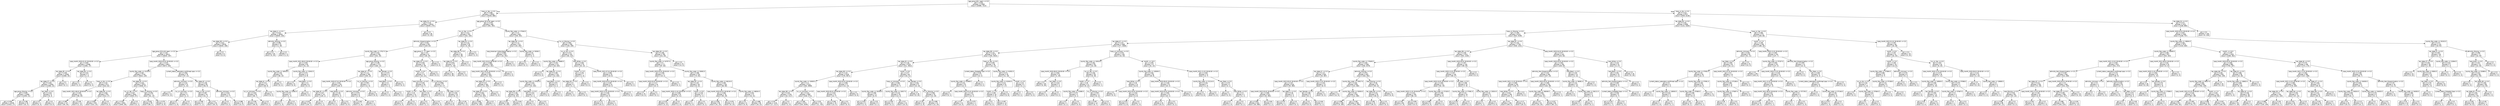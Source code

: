 digraph Tree {
node [shape=box, fontname="helvetica"] ;
edge [fontname="helvetica"] ;
0 [label="age_group_65+ years <= 0.5\ngini = 0.376\nsamples = 27999\nvalue = [20985, 7014]"] ;
1 [label="hosp_yn_Yes <= 0.5\ngini = 0.086\nsamples = 19292\nvalue = [18426, 866]"] ;
0 -> 1 [labeldistance=2.5, labelangle=45, headlabel="True"] ;
2 [label="res_state_CA <= 0.5\ngini = 0.03\nsamples = 18310\nvalue = [18035, 275]"] ;
1 -> 2 ;
3 [label="res_state_IL <= 0.5\ngini = 0.024\nsamples = 18261\nvalue = [18035, 226]"] ;
2 -> 3 ;
4 [label="res_state_MO <= 0.5\ngini = 0.021\nsamples = 18230\nvalue = [18034, 196]"] ;
3 -> 4 ;
5 [label="age_group_50 to 64 years <= 0.5\ngini = 0.02\nsamples = 18221\nvalue = [18034, 187]"] ;
4 -> 5 ;
6 [label="case_month_2020-01-01 00:00:00 <= 0.5\ngini = 0.005\nsamples = 14398\nvalue = [14361, 37]"] ;
5 -> 6 ;
7 [label="res_state_PR <= 0.5\ngini = 0.005\nsamples = 14395\nvalue = [14360, 35]"] ;
6 -> 7 ;
8 [label="res_state_CT <= 0.5\ngini = 0.005\nsamples = 14394\nvalue = [14360, 34]"] ;
7 -> 8 ;
9 [label="age_group_Missing <= 0.5\ngini = 0.004\nsamples = 14385\nvalue = [14354, 31]"] ;
8 -> 9 ;
10 [label="gini = 0.004\nsamples = 14349\nvalue = [14322, 27]"] ;
9 -> 10 ;
11 [label="gini = 0.198\nsamples = 36\nvalue = [32, 4]"] ;
9 -> 11 ;
12 [label="sex_Male <= 0.5\ngini = 0.444\nsamples = 9\nvalue = [6, 3]"] ;
8 -> 12 ;
13 [label="gini = 0.0\nsamples = 3\nvalue = [0, 3]"] ;
12 -> 13 ;
14 [label="gini = 0.0\nsamples = 6\nvalue = [6, 0]"] ;
12 -> 14 ;
15 [label="gini = 0.0\nsamples = 1\nvalue = [0, 1]"] ;
7 -> 15 ;
16 [label="res_state_GA <= 0.5\ngini = 0.444\nsamples = 3\nvalue = [1, 2]"] ;
6 -> 16 ;
17 [label="gini = 0.0\nsamples = 1\nvalue = [1, 0]"] ;
16 -> 17 ;
18 [label="gini = 0.0\nsamples = 2\nvalue = [0, 2]"] ;
16 -> 18 ;
19 [label="case_month_2020-04-01 00:00:00 <= 0.5\ngini = 0.075\nsamples = 3823\nvalue = [3673, 150]"] ;
5 -> 19 ;
20 [label="county_fips_code <= 12129.0\ngini = 0.067\nsamples = 3745\nvalue = [3616, 129]"] ;
19 -> 20 ;
21 [label="hosp_yn_No <= 0.5\ngini = 0.167\nsamples = 672\nvalue = [610, 62]"] ;
20 -> 21 ;
22 [label="case_month_2021-08-01 00:00:00 <= 0.5\ngini = 0.435\nsamples = 141\nvalue = [96, 45]"] ;
21 -> 22 ;
23 [label="gini = 0.385\nsamples = 127\nvalue = [94, 33]"] ;
22 -> 23 ;
24 [label="gini = 0.245\nsamples = 14\nvalue = [2, 12]"] ;
22 -> 24 ;
25 [label="res_state_PR <= 0.5\ngini = 0.062\nsamples = 531\nvalue = [514, 17]"] ;
21 -> 25 ;
26 [label="gini = 0.055\nsamples = 529\nvalue = [514, 15]"] ;
25 -> 26 ;
27 [label="gini = 0.0\nsamples = 2\nvalue = [0, 2]"] ;
25 -> 27 ;
28 [label="res_state_MI <= 0.5\ngini = 0.043\nsamples = 3073\nvalue = [3006, 67]"] ;
20 -> 28 ;
29 [label="icu_yn_Yes <= 0.5\ngini = 0.037\nsamples = 3002\nvalue = [2945, 57]"] ;
28 -> 29 ;
30 [label="gini = 0.037\nsamples = 3001\nvalue = [2945, 56]"] ;
29 -> 30 ;
31 [label="gini = 0.0\nsamples = 1\nvalue = [0, 1]"] ;
29 -> 31 ;
32 [label="hosp_yn_Missing <= 0.5\ngini = 0.242\nsamples = 71\nvalue = [61, 10]"] ;
28 -> 32 ;
33 [label="gini = 0.033\nsamples = 59\nvalue = [58, 1]"] ;
32 -> 33 ;
34 [label="gini = 0.375\nsamples = 12\nvalue = [3, 9]"] ;
32 -> 34 ;
35 [label="current_status_Laboratory-confirmed case <= 0.5\ngini = 0.393\nsamples = 78\nvalue = [57, 21]"] ;
19 -> 35 ;
36 [label="ethnicity_Unknown <= 0.5\ngini = 0.142\nsamples = 13\nvalue = [1, 12]"] ;
35 -> 36 ;
37 [label="gini = 0.0\nsamples = 11\nvalue = [0, 11]"] ;
36 -> 37 ;
38 [label="icu_yn_Unknown <= 0.5\ngini = 0.5\nsamples = 2\nvalue = [1, 1]"] ;
36 -> 38 ;
39 [label="gini = 0.0\nsamples = 1\nvalue = [1, 0]"] ;
38 -> 39 ;
40 [label="gini = 0.0\nsamples = 1\nvalue = [0, 1]"] ;
38 -> 40 ;
41 [label="res_state_NY <= 0.5\ngini = 0.239\nsamples = 65\nvalue = [56, 9]"] ;
35 -> 41 ;
42 [label="hosp_yn_No <= 0.5\ngini = 0.087\nsamples = 44\nvalue = [42, 2]"] ;
41 -> 42 ;
43 [label="gini = 0.346\nsamples = 9\nvalue = [7, 2]"] ;
42 -> 43 ;
44 [label="gini = 0.0\nsamples = 35\nvalue = [35, 0]"] ;
42 -> 44 ;
45 [label="ethnicity_Unknown <= 0.5\ngini = 0.444\nsamples = 21\nvalue = [14, 7]"] ;
41 -> 45 ;
46 [label="gini = 0.0\nsamples = 2\nvalue = [0, 2]"] ;
45 -> 46 ;
47 [label="gini = 0.388\nsamples = 19\nvalue = [14, 5]"] ;
45 -> 47 ;
48 [label="gini = 0.0\nsamples = 9\nvalue = [0, 9]"] ;
4 -> 48 ;
49 [label="ethnicity_Missing <= 0.5\ngini = 0.062\nsamples = 31\nvalue = [1, 30]"] ;
3 -> 49 ;
50 [label="gini = 0.0\nsamples = 30\nvalue = [0, 30]"] ;
49 -> 50 ;
51 [label="gini = 0.0\nsamples = 1\nvalue = [1, 0]"] ;
49 -> 51 ;
52 [label="gini = 0.0\nsamples = 49\nvalue = [0, 49]"] ;
2 -> 52 ;
53 [label="age_group_50 to 64 years <= 0.5\ngini = 0.479\nsamples = 982\nvalue = [391, 591]"] ;
1 -> 53 ;
54 [label="icu_yn_Yes <= 0.5\ngini = 0.421\nsamples = 332\nvalue = [232, 100]"] ;
53 -> 54 ;
55 [label="ethnicity_Hispanic/Latino <= 0.5\ngini = 0.341\nsamples = 293\nvalue = [229, 64]"] ;
54 -> 55 ;
56 [label="county_fips_code <= 17517.0\ngini = 0.253\nsamples = 236\nvalue = [201, 35]"] ;
55 -> 56 ;
57 [label="case_month_2021-08-01 00:00:00 <= 0.5\ngini = 0.455\nsamples = 63\nvalue = [41, 22]"] ;
56 -> 57 ;
58 [label="county_fips_code <= 16516.0\ngini = 0.38\nsamples = 51\nvalue = [38, 13]"] ;
57 -> 58 ;
59 [label="res_state_AL <= 0.5\ngini = 0.31\nsamples = 47\nvalue = [38, 9]"] ;
58 -> 59 ;
60 [label="icu_yn_Unknown <= 0.5\ngini = 0.263\nsamples = 45\nvalue = [38, 7]"] ;
59 -> 60 ;
61 [label="gini = 0.236\nsamples = 44\nvalue = [38, 6]"] ;
60 -> 61 ;
62 [label="gini = 0.0\nsamples = 1\nvalue = [0, 1]"] ;
60 -> 62 ;
63 [label="gini = 0.0\nsamples = 2\nvalue = [0, 2]"] ;
59 -> 63 ;
64 [label="gini = 0.0\nsamples = 4\nvalue = [0, 4]"] ;
58 -> 64 ;
65 [label="county_fips_code <= 12042.0\ngini = 0.375\nsamples = 12\nvalue = [3, 9]"] ;
57 -> 65 ;
66 [label="gini = 0.0\nsamples = 6\nvalue = [0, 6]"] ;
65 -> 66 ;
67 [label="race_Black <= 0.5\ngini = 0.5\nsamples = 6\nvalue = [3, 3]"] ;
65 -> 67 ;
68 [label="county_fips_code <= 12062.0\ngini = 0.375\nsamples = 4\nvalue = [1, 3]"] ;
67 -> 68 ;
69 [label="gini = 0.0\nsamples = 1\nvalue = [1, 0]"] ;
68 -> 69 ;
70 [label="gini = 0.0\nsamples = 3\nvalue = [0, 3]"] ;
68 -> 70 ;
71 [label="gini = 0.0\nsamples = 2\nvalue = [2, 0]"] ;
67 -> 71 ;
72 [label="age_group_Missing <= 0.5\ngini = 0.139\nsamples = 173\nvalue = [160, 13]"] ;
56 -> 72 ;
73 [label="res_state_NY <= 0.5\ngini = 0.111\nsamples = 169\nvalue = [159, 10]"] ;
72 -> 73 ;
74 [label="case_month_2020-07-01 00:00:00 <= 0.5\ngini = 0.051\nsamples = 152\nvalue = [148, 4]"] ;
73 -> 74 ;
75 [label="res_state_MI <= 0.5\ngini = 0.027\nsamples = 147\nvalue = [145, 2]"] ;
74 -> 75 ;
76 [label="gini = 0.014\nsamples = 145\nvalue = [144, 1]"] ;
75 -> 76 ;
77 [label="gini = 0.5\nsamples = 2\nvalue = [1, 1]"] ;
75 -> 77 ;
78 [label="race_White <= 0.5\ngini = 0.48\nsamples = 5\nvalue = [3, 2]"] ;
74 -> 78 ;
79 [label="gini = 0.0\nsamples = 2\nvalue = [0, 2]"] ;
78 -> 79 ;
80 [label="gini = 0.0\nsamples = 3\nvalue = [3, 0]"] ;
78 -> 80 ;
81 [label="icu_yn_Missing <= 0.5\ngini = 0.457\nsamples = 17\nvalue = [11, 6]"] ;
73 -> 81 ;
82 [label="ethnicity_Unknown <= 0.5\ngini = 0.375\nsamples = 8\nvalue = [2, 6]"] ;
81 -> 82 ;
83 [label="gini = 0.245\nsamples = 7\nvalue = [1, 6]"] ;
82 -> 83 ;
84 [label="gini = 0.0\nsamples = 1\nvalue = [1, 0]"] ;
82 -> 84 ;
85 [label="gini = 0.0\nsamples = 9\nvalue = [9, 0]"] ;
81 -> 85 ;
86 [label="sex_Female <= 0.5\ngini = 0.375\nsamples = 4\nvalue = [1, 3]"] ;
72 -> 86 ;
87 [label="race_Black <= 0.5\ngini = 0.5\nsamples = 2\nvalue = [1, 1]"] ;
86 -> 87 ;
88 [label="gini = 0.0\nsamples = 1\nvalue = [1, 0]"] ;
87 -> 88 ;
89 [label="gini = 0.0\nsamples = 1\nvalue = [0, 1]"] ;
87 -> 89 ;
90 [label="gini = 0.0\nsamples = 2\nvalue = [0, 2]"] ;
86 -> 90 ;
91 [label="age_group_0 - 17 years <= 0.5\ngini = 0.5\nsamples = 57\nvalue = [28, 29]"] ;
55 -> 91 ;
92 [label="res_state_CA <= 0.5\ngini = 0.493\nsamples = 52\nvalue = [23, 29]"] ;
91 -> 92 ;
93 [label="month <= 6.5\ngini = 0.5\nsamples = 47\nvalue = [23, 24]"] ;
92 -> 93 ;
94 [label="race_Unknown <= 0.5\ngini = 0.455\nsamples = 20\nvalue = [13, 7]"] ;
93 -> 94 ;
95 [label="month <= 3.5\ngini = 0.32\nsamples = 15\nvalue = [12, 3]"] ;
94 -> 95 ;
96 [label="gini = 0.5\nsamples = 6\nvalue = [3, 3]"] ;
95 -> 96 ;
97 [label="gini = 0.0\nsamples = 9\nvalue = [9, 0]"] ;
95 -> 97 ;
98 [label="sex_Male <= 0.5\ngini = 0.32\nsamples = 5\nvalue = [1, 4]"] ;
94 -> 98 ;
99 [label="gini = 0.5\nsamples = 2\nvalue = [1, 1]"] ;
98 -> 99 ;
100 [label="gini = 0.0\nsamples = 3\nvalue = [0, 3]"] ;
98 -> 100 ;
101 [label="icu_yn_Missing <= 0.5\ngini = 0.466\nsamples = 27\nvalue = [10, 17]"] ;
93 -> 101 ;
102 [label="gini = 0.0\nsamples = 2\nvalue = [2, 0]"] ;
101 -> 102 ;
103 [label="sex_Male <= 0.5\ngini = 0.435\nsamples = 25\nvalue = [8, 17]"] ;
101 -> 103 ;
104 [label="gini = 0.5\nsamples = 12\nvalue = [6, 6]"] ;
103 -> 104 ;
105 [label="gini = 0.26\nsamples = 13\nvalue = [2, 11]"] ;
103 -> 105 ;
106 [label="gini = 0.0\nsamples = 5\nvalue = [0, 5]"] ;
92 -> 106 ;
107 [label="gini = 0.0\nsamples = 5\nvalue = [5, 0]"] ;
91 -> 107 ;
108 [label="res_state_KS <= 0.5\ngini = 0.142\nsamples = 39\nvalue = [3, 36]"] ;
54 -> 108 ;
109 [label="res_state_ME <= 0.5\ngini = 0.1\nsamples = 38\nvalue = [2, 36]"] ;
108 -> 109 ;
110 [label="res_state_IN <= 0.5\ngini = 0.053\nsamples = 37\nvalue = [1, 36]"] ;
109 -> 110 ;
111 [label="gini = 0.0\nsamples = 36\nvalue = [0, 36]"] ;
110 -> 111 ;
112 [label="gini = 0.0\nsamples = 1\nvalue = [1, 0]"] ;
110 -> 112 ;
113 [label="gini = 0.0\nsamples = 1\nvalue = [1, 0]"] ;
109 -> 113 ;
114 [label="gini = 0.0\nsamples = 1\nvalue = [1, 0]"] ;
108 -> 114 ;
115 [label="county_fips_code <= 17540.0\ngini = 0.37\nsamples = 650\nvalue = [159, 491]"] ;
53 -> 115 ;
116 [label="res_state_AR <= 0.5\ngini = 0.12\nsamples = 312\nvalue = [20, 292]"] ;
115 -> 116 ;
117 [label="race_American Indian/Alaska Native <= 0.5\ngini = 0.099\nsamples = 307\nvalue = [16, 291]"] ;
116 -> 117 ;
118 [label="case_month_2021-03-01 00:00:00 <= 0.5\ngini = 0.088\nsamples = 305\nvalue = [14, 291]"] ;
117 -> 118 ;
119 [label="case_month_2021-05-01 00:00:00 <= 0.5\ngini = 0.076\nsamples = 303\nvalue = [12, 291]"] ;
118 -> 119 ;
120 [label="res_state_CO <= 0.5\ngini = 0.07\nsamples = 302\nvalue = [11, 291]"] ;
119 -> 120 ;
121 [label="res_state_ID <= 0.5\ngini = 0.064\nsamples = 301\nvalue = [10, 291]"] ;
120 -> 121 ;
122 [label="gini = 0.058\nsamples = 299\nvalue = [9, 290]"] ;
121 -> 122 ;
123 [label="gini = 0.5\nsamples = 2\nvalue = [1, 1]"] ;
121 -> 123 ;
124 [label="gini = 0.0\nsamples = 1\nvalue = [1, 0]"] ;
120 -> 124 ;
125 [label="gini = 0.0\nsamples = 1\nvalue = [1, 0]"] ;
119 -> 125 ;
126 [label="gini = 0.0\nsamples = 2\nvalue = [2, 0]"] ;
118 -> 126 ;
127 [label="gini = 0.0\nsamples = 2\nvalue = [2, 0]"] ;
117 -> 127 ;
128 [label="county_fips_code <= 5038.0\ngini = 0.32\nsamples = 5\nvalue = [4, 1]"] ;
116 -> 128 ;
129 [label="gini = 0.0\nsamples = 1\nvalue = [0, 1]"] ;
128 -> 129 ;
130 [label="gini = 0.0\nsamples = 4\nvalue = [4, 0]"] ;
128 -> 130 ;
131 [label="icu_yn_Missing <= 0.5\ngini = 0.484\nsamples = 338\nvalue = [139, 199]"] ;
115 -> 131 ;
132 [label="icu_yn_No <= 0.5\ngini = 0.373\nsamples = 153\nvalue = [38, 115]"] ;
131 -> 132 ;
133 [label="county_fips_code <= 20660.0\ngini = 0.253\nsamples = 121\nvalue = [18, 103]"] ;
132 -> 133 ;
134 [label="gini = 0.0\nsamples = 5\nvalue = [5, 0]"] ;
133 -> 134 ;
135 [label="res_state_NC <= 0.5\ngini = 0.199\nsamples = 116\nvalue = [13, 103]"] ;
133 -> 135 ;
136 [label="county_fips_code <= 47024.0\ngini = 0.163\nsamples = 112\nvalue = [10, 102]"] ;
135 -> 136 ;
137 [label="res_state_MN <= 0.5\ngini = 0.136\nsamples = 109\nvalue = [8, 101]"] ;
136 -> 137 ;
138 [label="gini = 0.107\nsamples = 106\nvalue = [6, 100]"] ;
137 -> 138 ;
139 [label="gini = 0.444\nsamples = 3\nvalue = [2, 1]"] ;
137 -> 139 ;
140 [label="race_Black <= 0.5\ngini = 0.444\nsamples = 3\nvalue = [2, 1]"] ;
136 -> 140 ;
141 [label="gini = 0.0\nsamples = 2\nvalue = [2, 0]"] ;
140 -> 141 ;
142 [label="gini = 0.0\nsamples = 1\nvalue = [0, 1]"] ;
140 -> 142 ;
143 [label="race_Black <= 0.5\ngini = 0.375\nsamples = 4\nvalue = [3, 1]"] ;
135 -> 143 ;
144 [label="gini = 0.0\nsamples = 3\nvalue = [3, 0]"] ;
143 -> 144 ;
145 [label="gini = 0.0\nsamples = 1\nvalue = [0, 1]"] ;
143 -> 145 ;
146 [label="race_White <= 0.5\ngini = 0.469\nsamples = 32\nvalue = [20, 12]"] ;
132 -> 146 ;
147 [label="month <= 2.0\ngini = 0.245\nsamples = 7\nvalue = [1, 6]"] ;
146 -> 147 ;
148 [label="res_state_OH <= 0.5\ngini = 0.5\nsamples = 2\nvalue = [1, 1]"] ;
147 -> 148 ;
149 [label="gini = 0.0\nsamples = 1\nvalue = [1, 0]"] ;
148 -> 149 ;
150 [label="gini = 0.0\nsamples = 1\nvalue = [0, 1]"] ;
148 -> 150 ;
151 [label="gini = 0.0\nsamples = 5\nvalue = [0, 5]"] ;
147 -> 151 ;
152 [label="case_month_2021-07-01 00:00:00 <= 0.5\ngini = 0.365\nsamples = 25\nvalue = [19, 6]"] ;
146 -> 152 ;
153 [label="case_month_2020-03-01 00:00:00 <= 0.5\ngini = 0.287\nsamples = 23\nvalue = [19, 4]"] ;
152 -> 153 ;
154 [label="case_month_2020-12-01 00:00:00 <= 0.5\ngini = 0.236\nsamples = 22\nvalue = [19, 3]"] ;
153 -> 154 ;
155 [label="gini = 0.172\nsamples = 21\nvalue = [19, 2]"] ;
154 -> 155 ;
156 [label="gini = 0.0\nsamples = 1\nvalue = [0, 1]"] ;
154 -> 156 ;
157 [label="gini = 0.0\nsamples = 1\nvalue = [0, 1]"] ;
153 -> 157 ;
158 [label="gini = 0.0\nsamples = 2\nvalue = [0, 2]"] ;
152 -> 158 ;
159 [label="res_state_OH <= 0.5\ngini = 0.496\nsamples = 185\nvalue = [101, 84]"] ;
131 -> 159 ;
160 [label="county_fips_code <= 24757.5\ngini = 0.5\nsamples = 171\nvalue = [87, 84]"] ;
159 -> 160 ;
161 [label="case_month_2020-04-01 00:00:00 <= 0.5\ngini = 0.208\nsamples = 17\nvalue = [15, 2]"] ;
160 -> 161 ;
162 [label="case_month_2020-03-01 00:00:00 <= 0.5\ngini = 0.117\nsamples = 16\nvalue = [15, 1]"] ;
161 -> 162 ;
163 [label="gini = 0.0\nsamples = 15\nvalue = [15, 0]"] ;
162 -> 163 ;
164 [label="gini = 0.0\nsamples = 1\nvalue = [0, 1]"] ;
162 -> 164 ;
165 [label="gini = 0.0\nsamples = 1\nvalue = [0, 1]"] ;
161 -> 165 ;
166 [label="county_fips_code <= 33002.0\ngini = 0.498\nsamples = 154\nvalue = [72, 82]"] ;
160 -> 166 ;
167 [label="res_state_MT <= 0.5\ngini = 0.337\nsamples = 28\nvalue = [6, 22]"] ;
166 -> 167 ;
168 [label="case_month_2020-11-01 00:00:00 <= 0.5\ngini = 0.269\nsamples = 25\nvalue = [4, 21]"] ;
167 -> 168 ;
169 [label="gini = 0.219\nsamples = 24\nvalue = [3, 21]"] ;
168 -> 169 ;
170 [label="gini = 0.0\nsamples = 1\nvalue = [1, 0]"] ;
168 -> 170 ;
171 [label="month <= 9.5\ngini = 0.444\nsamples = 3\nvalue = [2, 1]"] ;
167 -> 171 ;
172 [label="gini = 0.0\nsamples = 2\nvalue = [2, 0]"] ;
171 -> 172 ;
173 [label="gini = 0.0\nsamples = 1\nvalue = [0, 1]"] ;
171 -> 173 ;
174 [label="county_fips_code <= 46124.0\ngini = 0.499\nsamples = 126\nvalue = [66, 60]"] ;
166 -> 174 ;
175 [label="case_month_2020-04-01 00:00:00 <= 0.5\ngini = 0.465\nsamples = 79\nvalue = [50, 29]"] ;
174 -> 175 ;
176 [label="gini = 0.392\nsamples = 56\nvalue = [41, 15]"] ;
175 -> 176 ;
177 [label="gini = 0.476\nsamples = 23\nvalue = [9, 14]"] ;
175 -> 177 ;
178 [label="county_fips_code <= 48034.0\ngini = 0.449\nsamples = 47\nvalue = [16, 31]"] ;
174 -> 178 ;
179 [label="gini = 0.0\nsamples = 9\nvalue = [0, 9]"] ;
178 -> 179 ;
180 [label="gini = 0.488\nsamples = 38\nvalue = [16, 22]"] ;
178 -> 180 ;
181 [label="gini = 0.0\nsamples = 14\nvalue = [14, 0]"] ;
159 -> 181 ;
182 [label="hosp_yn_No <= 0.5\ngini = 0.415\nsamples = 8707\nvalue = [2559, 6148]"] ;
0 -> 182 [labeldistance=2.5, labelangle=-45, headlabel="False"] ;
183 [label="res_state_NC <= 0.5\ngini = 0.291\nsamples = 6396\nvalue = [1131, 5265]"] ;
182 -> 183 ;
184 [label="hosp_yn_Missing <= 0.5\ngini = 0.256\nsamples = 6124\nvalue = [925, 5199]"] ;
183 -> 184 ;
185 [label="res_state_KY <= 0.5\ngini = 0.157\nsamples = 4385\nvalue = [377, 4008]"] ;
184 -> 185 ;
186 [label="res_state_OR <= 0.5\ngini = 0.144\nsamples = 4279\nvalue = [335, 3944]"] ;
185 -> 186 ;
187 [label="res_state_KS <= 0.5\ngini = 0.136\nsamples = 4233\nvalue = [311, 3922]"] ;
186 -> 187 ;
188 [label="res_state_MD <= 0.5\ngini = 0.125\nsamples = 4149\nvalue = [278, 3871]"] ;
187 -> 188 ;
189 [label="county_fips_code <= 10005.0\ngini = 0.12\nsamples = 4122\nvalue = [264, 3858]"] ;
188 -> 189 ;
190 [label="res_state_ME <= 0.5\ngini = 0.031\nsamples = 1135\nvalue = [18, 1117]"] ;
189 -> 190 ;
191 [label="gini = 0.03\nsamples = 1134\nvalue = [17, 1117]"] ;
190 -> 191 ;
192 [label="gini = 0.0\nsamples = 1\nvalue = [1, 0]"] ;
190 -> 192 ;
193 [label="icu_yn_Unknown <= 0.5\ngini = 0.151\nsamples = 2987\nvalue = [246, 2741]"] ;
189 -> 193 ;
194 [label="gini = 0.185\nsamples = 2274\nvalue = [235, 2039]"] ;
193 -> 194 ;
195 [label="gini = 0.03\nsamples = 713\nvalue = [11, 702]"] ;
193 -> 195 ;
196 [label="case_month_2020-04-01 00:00:00 <= 0.5\ngini = 0.499\nsamples = 27\nvalue = [14, 13]"] ;
188 -> 196 ;
197 [label="case_month_2020-05-01 00:00:00 <= 0.5\ngini = 0.444\nsamples = 21\nvalue = [14, 7]"] ;
196 -> 197 ;
198 [label="gini = 0.346\nsamples = 18\nvalue = [14, 4]"] ;
197 -> 198 ;
199 [label="gini = 0.0\nsamples = 3\nvalue = [0, 3]"] ;
197 -> 199 ;
200 [label="gini = 0.0\nsamples = 6\nvalue = [0, 6]"] ;
196 -> 200 ;
201 [label="month <= 8.5\ngini = 0.477\nsamples = 84\nvalue = [33, 51]"] ;
187 -> 201 ;
202 [label="hosp_yn_Unknown <= 0.5\ngini = 0.384\nsamples = 27\nvalue = [20, 7]"] ;
201 -> 202 ;
203 [label="county_fips_code <= 20106.0\ngini = 0.496\nsamples = 11\nvalue = [6, 5]"] ;
202 -> 203 ;
204 [label="gini = 0.444\nsamples = 6\nvalue = [2, 4]"] ;
203 -> 204 ;
205 [label="gini = 0.32\nsamples = 5\nvalue = [4, 1]"] ;
203 -> 205 ;
206 [label="county_fips_code <= 10017.0\ngini = 0.219\nsamples = 16\nvalue = [14, 2]"] ;
202 -> 206 ;
207 [label="gini = 0.444\nsamples = 6\nvalue = [4, 2]"] ;
206 -> 207 ;
208 [label="gini = 0.0\nsamples = 10\nvalue = [10, 0]"] ;
206 -> 208 ;
209 [label="sex_Female <= 0.5\ngini = 0.352\nsamples = 57\nvalue = [13, 44]"] ;
201 -> 209 ;
210 [label="gini = 0.0\nsamples = 25\nvalue = [0, 25]"] ;
209 -> 210 ;
211 [label="icu_yn_Missing <= 0.5\ngini = 0.482\nsamples = 32\nvalue = [13, 19]"] ;
209 -> 211 ;
212 [label="gini = 0.18\nsamples = 10\nvalue = [1, 9]"] ;
211 -> 212 ;
213 [label="gini = 0.496\nsamples = 22\nvalue = [12, 10]"] ;
211 -> 213 ;
214 [label="hosp_yn_Yes <= 0.5\ngini = 0.499\nsamples = 46\nvalue = [24, 22]"] ;
186 -> 214 ;
215 [label="current_status_Probable Case <= 0.5\ngini = 0.36\nsamples = 17\nvalue = [13, 4]"] ;
214 -> 215 ;
216 [label="county_fips_code <= 41008.0\ngini = 0.231\nsamples = 15\nvalue = [13, 2]"] ;
215 -> 216 ;
217 [label="gini = 0.0\nsamples = 1\nvalue = [0, 1]"] ;
216 -> 217 ;
218 [label="case_month_2022-01-01 00:00:00 <= 0.5\ngini = 0.133\nsamples = 14\nvalue = [13, 1]"] ;
216 -> 218 ;
219 [label="gini = 0.0\nsamples = 10\nvalue = [10, 0]"] ;
218 -> 219 ;
220 [label="gini = 0.375\nsamples = 4\nvalue = [3, 1]"] ;
218 -> 220 ;
221 [label="gini = 0.0\nsamples = 2\nvalue = [0, 2]"] ;
215 -> 221 ;
222 [label="county_fips_code <= 41052.0\ngini = 0.471\nsamples = 29\nvalue = [11, 18]"] ;
214 -> 222 ;
223 [label="county_fips_code <= 41043.0\ngini = 0.413\nsamples = 24\nvalue = [7, 17]"] ;
222 -> 223 ;
224 [label="month <= 1.5\ngini = 0.492\nsamples = 16\nvalue = [7, 9]"] ;
223 -> 224 ;
225 [label="gini = 0.0\nsamples = 3\nvalue = [0, 3]"] ;
224 -> 225 ;
226 [label="gini = 0.497\nsamples = 13\nvalue = [7, 6]"] ;
224 -> 226 ;
227 [label="gini = 0.0\nsamples = 8\nvalue = [0, 8]"] ;
223 -> 227 ;
228 [label="month <= 3.5\ngini = 0.32\nsamples = 5\nvalue = [4, 1]"] ;
222 -> 228 ;
229 [label="gini = 0.0\nsamples = 1\nvalue = [0, 1]"] ;
228 -> 229 ;
230 [label="gini = 0.0\nsamples = 4\nvalue = [4, 0]"] ;
228 -> 230 ;
231 [label="hosp_yn_Unknown <= 0.5\ngini = 0.478\nsamples = 106\nvalue = [42, 64]"] ;
185 -> 231 ;
232 [label="county_fips_code <= 10510.0\ngini = 0.282\nsamples = 59\nvalue = [10, 49]"] ;
231 -> 232 ;
233 [label="case_month_2020-08-01 00:00:00 <= 0.5\ngini = 0.062\nsamples = 31\nvalue = [1, 30]"] ;
232 -> 233 ;
234 [label="gini = 0.0\nsamples = 28\nvalue = [0, 28]"] ;
233 -> 234 ;
235 [label="sex_Male <= 0.5\ngini = 0.444\nsamples = 3\nvalue = [1, 2]"] ;
233 -> 235 ;
236 [label="gini = 0.0\nsamples = 1\nvalue = [1, 0]"] ;
235 -> 236 ;
237 [label="gini = 0.0\nsamples = 2\nvalue = [0, 2]"] ;
235 -> 237 ;
238 [label="icu_yn_Yes <= 0.5\ngini = 0.436\nsamples = 28\nvalue = [9, 19]"] ;
232 -> 238 ;
239 [label="month <= 2.5\ngini = 0.49\nsamples = 21\nvalue = [9, 12]"] ;
238 -> 239 ;
240 [label="county_fips_code <= 21080.0\ngini = 0.375\nsamples = 4\nvalue = [3, 1]"] ;
239 -> 240 ;
241 [label="gini = 0.0\nsamples = 1\nvalue = [0, 1]"] ;
240 -> 241 ;
242 [label="gini = 0.0\nsamples = 3\nvalue = [3, 0]"] ;
240 -> 242 ;
243 [label="icu_yn_Missing <= 0.5\ngini = 0.457\nsamples = 17\nvalue = [6, 11]"] ;
239 -> 243 ;
244 [label="gini = 0.497\nsamples = 13\nvalue = [6, 7]"] ;
243 -> 244 ;
245 [label="gini = 0.0\nsamples = 4\nvalue = [0, 4]"] ;
243 -> 245 ;
246 [label="gini = 0.0\nsamples = 7\nvalue = [0, 7]"] ;
238 -> 246 ;
247 [label="month <= 10.5\ngini = 0.435\nsamples = 47\nvalue = [32, 15]"] ;
231 -> 247 ;
248 [label="county_fips_code <= 10509.0\ngini = 0.346\nsamples = 36\nvalue = [28, 8]"] ;
247 -> 248 ;
249 [label="race_White <= 0.5\ngini = 0.49\nsamples = 14\nvalue = [8, 6]"] ;
248 -> 249 ;
250 [label="gini = 0.0\nsamples = 5\nvalue = [5, 0]"] ;
249 -> 250 ;
251 [label="case_month_2022-04-01 00:00:00 <= 0.5\ngini = 0.444\nsamples = 9\nvalue = [3, 6]"] ;
249 -> 251 ;
252 [label="gini = 0.375\nsamples = 8\nvalue = [2, 6]"] ;
251 -> 252 ;
253 [label="gini = 0.0\nsamples = 1\nvalue = [1, 0]"] ;
251 -> 253 ;
254 [label="case_month_2020-09-01 00:00:00 <= 0.5\ngini = 0.165\nsamples = 22\nvalue = [20, 2]"] ;
248 -> 254 ;
255 [label="case_month_2020-04-01 00:00:00 <= 0.5\ngini = 0.091\nsamples = 21\nvalue = [20, 1]"] ;
254 -> 255 ;
256 [label="gini = 0.0\nsamples = 20\nvalue = [20, 0]"] ;
255 -> 256 ;
257 [label="gini = 0.0\nsamples = 1\nvalue = [0, 1]"] ;
255 -> 257 ;
258 [label="gini = 0.0\nsamples = 1\nvalue = [0, 1]"] ;
254 -> 258 ;
259 [label="case_month_2021-11-01 00:00:00 <= 0.5\ngini = 0.463\nsamples = 11\nvalue = [4, 7]"] ;
247 -> 259 ;
260 [label="county_fips_code <= 21114.0\ngini = 0.245\nsamples = 7\nvalue = [1, 6]"] ;
259 -> 260 ;
261 [label="gini = 0.0\nsamples = 6\nvalue = [0, 6]"] ;
260 -> 261 ;
262 [label="gini = 0.0\nsamples = 1\nvalue = [1, 0]"] ;
260 -> 262 ;
263 [label="sex_Male <= 0.5\ngini = 0.375\nsamples = 4\nvalue = [3, 1]"] ;
259 -> 263 ;
264 [label="gini = 0.0\nsamples = 2\nvalue = [2, 0]"] ;
263 -> 264 ;
265 [label="race_White <= 0.5\ngini = 0.5\nsamples = 2\nvalue = [1, 1]"] ;
263 -> 265 ;
266 [label="gini = 0.0\nsamples = 1\nvalue = [1, 0]"] ;
265 -> 266 ;
267 [label="gini = 0.0\nsamples = 1\nvalue = [0, 1]"] ;
265 -> 267 ;
268 [label="res_state_NY <= 0.5\ngini = 0.432\nsamples = 1739\nvalue = [548, 1191]"] ;
184 -> 268 ;
269 [label="res_state_MN <= 0.5\ngini = 0.338\nsamples = 1414\nvalue = [305, 1109]"] ;
268 -> 269 ;
270 [label="county_fips_code <= 17649.0\ngini = 0.269\nsamples = 1285\nvalue = [206, 1079]"] ;
269 -> 270 ;
271 [label="res_state_KY <= 0.5\ngini = 0.127\nsamples = 630\nvalue = [43, 587]"] ;
270 -> 271 ;
272 [label="case_month_2022-05-01 00:00:00 <= 0.5\ngini = 0.107\nsamples = 618\nvalue = [35, 583]"] ;
271 -> 272 ;
273 [label="case_month_2022-03-01 00:00:00 <= 0.5\ngini = 0.099\nsamples = 613\nvalue = [32, 581]"] ;
272 -> 273 ;
274 [label="gini = 0.094\nsamples = 610\nvalue = [30, 580]"] ;
273 -> 274 ;
275 [label="gini = 0.444\nsamples = 3\nvalue = [2, 1]"] ;
273 -> 275 ;
276 [label="res_state_IL <= 0.5\ngini = 0.48\nsamples = 5\nvalue = [3, 2]"] ;
272 -> 276 ;
277 [label="gini = 0.375\nsamples = 4\nvalue = [3, 1]"] ;
276 -> 277 ;
278 [label="gini = 0.0\nsamples = 1\nvalue = [0, 1]"] ;
276 -> 278 ;
279 [label="case_month_2020-11-01 00:00:00 <= 0.5\ngini = 0.444\nsamples = 12\nvalue = [8, 4]"] ;
271 -> 279 ;
280 [label="sex_Female <= 0.5\ngini = 0.198\nsamples = 9\nvalue = [8, 1]"] ;
279 -> 280 ;
281 [label="gini = 0.0\nsamples = 6\nvalue = [6, 0]"] ;
280 -> 281 ;
282 [label="gini = 0.444\nsamples = 3\nvalue = [2, 1]"] ;
280 -> 282 ;
283 [label="gini = 0.0\nsamples = 3\nvalue = [0, 3]"] ;
279 -> 283 ;
284 [label="ethnicity_Missing <= 0.5\ngini = 0.374\nsamples = 655\nvalue = [163, 492]"] ;
270 -> 284 ;
285 [label="county_fips_code <= 23517.0\ngini = 0.326\nsamples = 604\nvalue = [124, 480]"] ;
284 -> 285 ;
286 [label="gini = 0.0\nsamples = 12\nvalue = [12, 0]"] ;
285 -> 286 ;
287 [label="county_fips_code <= 32004.0\ngini = 0.307\nsamples = 592\nvalue = [112, 480]"] ;
285 -> 287 ;
288 [label="gini = 0.086\nsamples = 199\nvalue = [9, 190]"] ;
287 -> 288 ;
289 [label="gini = 0.387\nsamples = 393\nvalue = [103, 290]"] ;
287 -> 289 ;
290 [label="race_Missing <= 0.5\ngini = 0.36\nsamples = 51\nvalue = [39, 12]"] ;
284 -> 290 ;
291 [label="res_state_ND <= 0.5\ngini = 0.231\nsamples = 45\nvalue = [39, 6]"] ;
290 -> 291 ;
292 [label="gini = 0.169\nsamples = 43\nvalue = [39, 4]"] ;
291 -> 292 ;
293 [label="gini = 0.0\nsamples = 2\nvalue = [0, 2]"] ;
291 -> 293 ;
294 [label="gini = 0.0\nsamples = 6\nvalue = [0, 6]"] ;
290 -> 294 ;
295 [label="case_month_2020-05-01 00:00:00 <= 0.5\ngini = 0.357\nsamples = 129\nvalue = [99, 30]"] ;
269 -> 295 ;
296 [label="case_month_2020-12-01 00:00:00 <= 0.5\ngini = 0.337\nsamples = 126\nvalue = [99, 27]"] ;
295 -> 296 ;
297 [label="case_month_2020-10-01 00:00:00 <= 0.5\ngini = 0.284\nsamples = 111\nvalue = [92, 19]"] ;
296 -> 297 ;
298 [label="case_month_2020-11-01 00:00:00 <= 0.5\ngini = 0.241\nsamples = 100\nvalue = [86, 14]"] ;
297 -> 298 ;
299 [label="gini = 0.187\nsamples = 86\nvalue = [77, 9]"] ;
298 -> 299 ;
300 [label="gini = 0.459\nsamples = 14\nvalue = [9, 5]"] ;
298 -> 300 ;
301 [label="county_fips_code <= 27105.0\ngini = 0.496\nsamples = 11\nvalue = [6, 5]"] ;
297 -> 301 ;
302 [label="gini = 0.469\nsamples = 8\nvalue = [3, 5]"] ;
301 -> 302 ;
303 [label="gini = 0.0\nsamples = 3\nvalue = [3, 0]"] ;
301 -> 303 ;
304 [label="sex_Male <= 0.5\ngini = 0.498\nsamples = 15\nvalue = [7, 8]"] ;
296 -> 304 ;
305 [label="county_fips_code <= 27081.0\ngini = 0.42\nsamples = 10\nvalue = [3, 7]"] ;
304 -> 305 ;
306 [label="gini = 0.278\nsamples = 6\nvalue = [1, 5]"] ;
305 -> 306 ;
307 [label="gini = 0.5\nsamples = 4\nvalue = [2, 2]"] ;
305 -> 307 ;
308 [label="county_fips_code <= 13524.0\ngini = 0.32\nsamples = 5\nvalue = [4, 1]"] ;
304 -> 308 ;
309 [label="gini = 0.5\nsamples = 2\nvalue = [1, 1]"] ;
308 -> 309 ;
310 [label="gini = 0.0\nsamples = 3\nvalue = [3, 0]"] ;
308 -> 310 ;
311 [label="gini = 0.0\nsamples = 3\nvalue = [0, 3]"] ;
295 -> 311 ;
312 [label="case_month_2020-04-01 00:00:00 <= 0.5\ngini = 0.377\nsamples = 325\nvalue = [243, 82]"] ;
268 -> 312 ;
313 [label="case_month_2020-03-01 00:00:00 <= 0.5\ngini = 0.304\nsamples = 294\nvalue = [239, 55]"] ;
312 -> 313 ;
314 [label="ethnicity_Non-Hispanic/Latino <= 0.5\ngini = 0.26\nsamples = 280\nvalue = [237, 43]"] ;
313 -> 314 ;
315 [label="case_month_2021-11-01 00:00:00 <= 0.5\ngini = 0.069\nsamples = 140\nvalue = [135, 5]"] ;
314 -> 315 ;
316 [label="race_White <= 0.5\ngini = 0.043\nsamples = 138\nvalue = [135, 3]"] ;
315 -> 316 ;
317 [label="gini = 0.0\nsamples = 106\nvalue = [106, 0]"] ;
316 -> 317 ;
318 [label="gini = 0.17\nsamples = 32\nvalue = [29, 3]"] ;
316 -> 318 ;
319 [label="gini = 0.0\nsamples = 2\nvalue = [0, 2]"] ;
315 -> 319 ;
320 [label="case_month_2020-05-01 00:00:00 <= 0.5\ngini = 0.396\nsamples = 140\nvalue = [102, 38]"] ;
314 -> 320 ;
321 [label="county_fips_code <= 36048.0\ngini = 0.358\nsamples = 133\nvalue = [102, 31]"] ;
320 -> 321 ;
322 [label="gini = 0.47\nsamples = 53\nvalue = [33, 20]"] ;
321 -> 322 ;
323 [label="gini = 0.237\nsamples = 80\nvalue = [69, 11]"] ;
321 -> 323 ;
324 [label="gini = 0.0\nsamples = 7\nvalue = [0, 7]"] ;
320 -> 324 ;
325 [label="race_Black <= 0.5\ngini = 0.245\nsamples = 14\nvalue = [2, 12]"] ;
313 -> 325 ;
326 [label="county_fips_code <= 36081.0\ngini = 0.142\nsamples = 13\nvalue = [1, 12]"] ;
325 -> 326 ;
327 [label="gini = 0.0\nsamples = 9\nvalue = [0, 9]"] ;
326 -> 327 ;
328 [label="county_fips_code <= 36111.0\ngini = 0.375\nsamples = 4\nvalue = [1, 3]"] ;
326 -> 328 ;
329 [label="gini = 0.444\nsamples = 3\nvalue = [1, 2]"] ;
328 -> 329 ;
330 [label="gini = 0.0\nsamples = 1\nvalue = [0, 1]"] ;
328 -> 330 ;
331 [label="gini = 0.0\nsamples = 1\nvalue = [1, 0]"] ;
325 -> 331 ;
332 [label="race_White <= 0.5\ngini = 0.225\nsamples = 31\nvalue = [4, 27]"] ;
312 -> 332 ;
333 [label="race_Black <= 0.5\ngini = 0.391\nsamples = 15\nvalue = [4, 11]"] ;
332 -> 333 ;
334 [label="ethnicity_Non-Hispanic/Latino <= 0.5\ngini = 0.463\nsamples = 11\nvalue = [4, 7]"] ;
333 -> 334 ;
335 [label="current_status_Probable Case <= 0.5\ngini = 0.346\nsamples = 9\nvalue = [2, 7]"] ;
334 -> 335 ;
336 [label="gini = 0.219\nsamples = 8\nvalue = [1, 7]"] ;
335 -> 336 ;
337 [label="gini = 0.0\nsamples = 1\nvalue = [1, 0]"] ;
335 -> 337 ;
338 [label="gini = 0.0\nsamples = 2\nvalue = [2, 0]"] ;
334 -> 338 ;
339 [label="gini = 0.0\nsamples = 4\nvalue = [0, 4]"] ;
333 -> 339 ;
340 [label="gini = 0.0\nsamples = 16\nvalue = [0, 16]"] ;
332 -> 340 ;
341 [label="hosp_yn_Yes <= 0.5\ngini = 0.368\nsamples = 272\nvalue = [206, 66]"] ;
183 -> 341 ;
342 [label="month <= 1.5\ngini = 0.159\nsamples = 206\nvalue = [188, 18]"] ;
341 -> 342 ;
343 [label="ethnicity_Unknown <= 0.5\ngini = 0.292\nsamples = 62\nvalue = [51, 11]"] ;
342 -> 343 ;
344 [label="sex_Male <= 0.5\ngini = 0.399\nsamples = 40\nvalue = [29, 11]"] ;
343 -> 344 ;
345 [label="county_fips_code <= 37002.0\ngini = 0.26\nsamples = 26\nvalue = [22, 4]"] ;
344 -> 345 ;
346 [label="current_status_Laboratory-confirmed case <= 0.5\ngini = 0.5\nsamples = 4\nvalue = [2, 2]"] ;
345 -> 346 ;
347 [label="gini = 0.0\nsamples = 1\nvalue = [0, 1]"] ;
346 -> 347 ;
348 [label="county_fips_code <= 18500.0\ngini = 0.444\nsamples = 3\nvalue = [2, 1]"] ;
346 -> 348 ;
349 [label="gini = 0.0\nsamples = 1\nvalue = [1, 0]"] ;
348 -> 349 ;
350 [label="gini = 0.5\nsamples = 2\nvalue = [1, 1]"] ;
348 -> 350 ;
351 [label="county_fips_code <= 37091.0\ngini = 0.165\nsamples = 22\nvalue = [20, 2]"] ;
345 -> 351 ;
352 [label="county_fips_code <= 37083.0\ngini = 0.298\nsamples = 11\nvalue = [9, 2]"] ;
351 -> 352 ;
353 [label="gini = 0.18\nsamples = 10\nvalue = [9, 1]"] ;
352 -> 353 ;
354 [label="gini = 0.0\nsamples = 1\nvalue = [0, 1]"] ;
352 -> 354 ;
355 [label="gini = 0.0\nsamples = 11\nvalue = [11, 0]"] ;
351 -> 355 ;
356 [label="case_month_2021-01-01 00:00:00 <= 0.5\ngini = 0.5\nsamples = 14\nvalue = [7, 7]"] ;
344 -> 356 ;
357 [label="county_fips_code <= 37108.0\ngini = 0.486\nsamples = 12\nvalue = [7, 5]"] ;
356 -> 357 ;
358 [label="county_fips_code <= 37087.0\ngini = 0.494\nsamples = 9\nvalue = [4, 5]"] ;
357 -> 358 ;
359 [label="gini = 0.49\nsamples = 7\nvalue = [4, 3]"] ;
358 -> 359 ;
360 [label="gini = 0.0\nsamples = 2\nvalue = [0, 2]"] ;
358 -> 360 ;
361 [label="gini = 0.0\nsamples = 3\nvalue = [3, 0]"] ;
357 -> 361 ;
362 [label="gini = 0.0\nsamples = 2\nvalue = [0, 2]"] ;
356 -> 362 ;
363 [label="gini = 0.0\nsamples = 22\nvalue = [22, 0]"] ;
343 -> 363 ;
364 [label="case_month_2020-12-01 00:00:00 <= 0.5\ngini = 0.092\nsamples = 144\nvalue = [137, 7]"] ;
342 -> 364 ;
365 [label="county_fips_code <= 37157.0\ngini = 0.059\nsamples = 131\nvalue = [127, 4]"] ;
364 -> 365 ;
366 [label="gini = 0.0\nsamples = 100\nvalue = [100, 0]"] ;
365 -> 366 ;
367 [label="case_month_2020-11-01 00:00:00 <= 0.5\ngini = 0.225\nsamples = 31\nvalue = [27, 4]"] ;
365 -> 367 ;
368 [label="case_month_2021-12-01 00:00:00 <= 0.5\ngini = 0.18\nsamples = 30\nvalue = [27, 3]"] ;
367 -> 368 ;
369 [label="case_month_2021-08-01 00:00:00 <= 0.5\ngini = 0.133\nsamples = 28\nvalue = [26, 2]"] ;
368 -> 369 ;
370 [label="gini = 0.074\nsamples = 26\nvalue = [25, 1]"] ;
369 -> 370 ;
371 [label="gini = 0.5\nsamples = 2\nvalue = [1, 1]"] ;
369 -> 371 ;
372 [label="county_fips_code <= 37178.0\ngini = 0.5\nsamples = 2\nvalue = [1, 1]"] ;
368 -> 372 ;
373 [label="gini = 0.0\nsamples = 1\nvalue = [0, 1]"] ;
372 -> 373 ;
374 [label="gini = 0.0\nsamples = 1\nvalue = [1, 0]"] ;
372 -> 374 ;
375 [label="gini = 0.0\nsamples = 1\nvalue = [0, 1]"] ;
367 -> 375 ;
376 [label="ethnicity_Non-Hispanic/Latino <= 0.5\ngini = 0.355\nsamples = 13\nvalue = [10, 3]"] ;
364 -> 376 ;
377 [label="gini = 0.0\nsamples = 5\nvalue = [5, 0]"] ;
376 -> 377 ;
378 [label="sex_Male <= 0.5\ngini = 0.469\nsamples = 8\nvalue = [5, 3]"] ;
376 -> 378 ;
379 [label="current_status_Laboratory-confirmed case <= 0.5\ngini = 0.5\nsamples = 6\nvalue = [3, 3]"] ;
378 -> 379 ;
380 [label="gini = 0.0\nsamples = 1\nvalue = [1, 0]"] ;
379 -> 380 ;
381 [label="county_fips_code <= 37146.0\ngini = 0.48\nsamples = 5\nvalue = [2, 3]"] ;
379 -> 381 ;
382 [label="gini = 0.375\nsamples = 4\nvalue = [1, 3]"] ;
381 -> 382 ;
383 [label="gini = 0.0\nsamples = 1\nvalue = [1, 0]"] ;
381 -> 383 ;
384 [label="gini = 0.0\nsamples = 2\nvalue = [2, 0]"] ;
378 -> 384 ;
385 [label="case_month_2022-01-01 00:00:00 <= 0.5\ngini = 0.397\nsamples = 66\nvalue = [18, 48]"] ;
341 -> 385 ;
386 [label="month <= 6.5\ngini = 0.457\nsamples = 51\nvalue = [18, 33]"] ;
385 -> 386 ;
387 [label="month <= 3.0\ngini = 0.494\nsamples = 18\nvalue = [10, 8]"] ;
386 -> 387 ;
388 [label="county_fips_code <= 37084.0\ngini = 0.486\nsamples = 12\nvalue = [5, 7]"] ;
387 -> 388 ;
389 [label="icu_yn_No <= 0.5\ngini = 0.245\nsamples = 7\nvalue = [1, 6]"] ;
388 -> 389 ;
390 [label="gini = 0.0\nsamples = 4\nvalue = [0, 4]"] ;
389 -> 390 ;
391 [label="county_fips_code <= 37064.0\ngini = 0.444\nsamples = 3\nvalue = [1, 2]"] ;
389 -> 391 ;
392 [label="gini = 0.0\nsamples = 1\nvalue = [1, 0]"] ;
391 -> 392 ;
393 [label="gini = 0.0\nsamples = 2\nvalue = [0, 2]"] ;
391 -> 393 ;
394 [label="county_fips_code <= 37158.0\ngini = 0.32\nsamples = 5\nvalue = [4, 1]"] ;
388 -> 394 ;
395 [label="gini = 0.0\nsamples = 4\nvalue = [4, 0]"] ;
394 -> 395 ;
396 [label="gini = 0.0\nsamples = 1\nvalue = [0, 1]"] ;
394 -> 396 ;
397 [label="ethnicity_Unknown <= 0.5\ngini = 0.278\nsamples = 6\nvalue = [5, 1]"] ;
387 -> 397 ;
398 [label="gini = 0.0\nsamples = 5\nvalue = [5, 0]"] ;
397 -> 398 ;
399 [label="gini = 0.0\nsamples = 1\nvalue = [0, 1]"] ;
397 -> 399 ;
400 [label="icu_yn_Yes <= 0.5\ngini = 0.367\nsamples = 33\nvalue = [8, 25]"] ;
386 -> 400 ;
401 [label="case_month_2020-12-01 00:00:00 <= 0.5\ngini = 0.475\nsamples = 18\nvalue = [7, 11]"] ;
400 -> 401 ;
402 [label="county_fips_code <= 18500.0\ngini = 0.408\nsamples = 14\nvalue = [4, 10]"] ;
401 -> 402 ;
403 [label="gini = 0.0\nsamples = 1\nvalue = [1, 0]"] ;
402 -> 403 ;
404 [label="sex_Female <= 0.5\ngini = 0.355\nsamples = 13\nvalue = [3, 10]"] ;
402 -> 404 ;
405 [label="gini = 0.49\nsamples = 7\nvalue = [3, 4]"] ;
404 -> 405 ;
406 [label="gini = 0.0\nsamples = 6\nvalue = [0, 6]"] ;
404 -> 406 ;
407 [label="county_fips_code <= 37098.0\ngini = 0.375\nsamples = 4\nvalue = [3, 1]"] ;
401 -> 407 ;
408 [label="county_fips_code <= 37067.0\ngini = 0.5\nsamples = 2\nvalue = [1, 1]"] ;
407 -> 408 ;
409 [label="gini = 0.0\nsamples = 1\nvalue = [1, 0]"] ;
408 -> 409 ;
410 [label="gini = 0.0\nsamples = 1\nvalue = [0, 1]"] ;
408 -> 410 ;
411 [label="gini = 0.0\nsamples = 2\nvalue = [2, 0]"] ;
407 -> 411 ;
412 [label="case_month_2020-09-01 00:00:00 <= 0.5\ngini = 0.124\nsamples = 15\nvalue = [1, 14]"] ;
400 -> 412 ;
413 [label="gini = 0.0\nsamples = 13\nvalue = [0, 13]"] ;
412 -> 413 ;
414 [label="county_fips_code <= 18580.0\ngini = 0.5\nsamples = 2\nvalue = [1, 1]"] ;
412 -> 414 ;
415 [label="gini = 0.0\nsamples = 1\nvalue = [1, 0]"] ;
414 -> 415 ;
416 [label="gini = 0.0\nsamples = 1\nvalue = [0, 1]"] ;
414 -> 416 ;
417 [label="gini = 0.0\nsamples = 15\nvalue = [0, 15]"] ;
385 -> 417 ;
418 [label="res_state_CA <= 0.5\ngini = 0.472\nsamples = 2311\nvalue = [1428, 883]"] ;
182 -> 418 ;
419 [label="case_month_2020-04-01 00:00:00 <= 0.5\ngini = 0.453\nsamples = 2185\nvalue = [1428, 757]"] ;
418 -> 419 ;
420 [label="county_fips_code <= 18004.0\ngini = 0.436\nsamples = 2075\nvalue = [1410, 665]"] ;
419 -> 420 ;
421 [label="county_fips_code <= 16550.0\ngini = 0.498\nsamples = 647\nvalue = [344, 303]"] ;
420 -> 421 ;
422 [label="case_month_2021-12-01 00:00:00 <= 0.5\ngini = 0.494\nsamples = 613\nvalue = [341, 272]"] ;
421 -> 422 ;
423 [label="ethnicity_Non-Hispanic/Latino <= 0.5\ngini = 0.497\nsamples = 582\nvalue = [313, 269]"] ;
422 -> 423 ;
424 [label="res_state_AZ <= 0.5\ngini = 0.412\nsamples = 100\nvalue = [71, 29]"] ;
423 -> 424 ;
425 [label="race_Missing <= 0.5\ngini = 0.38\nsamples = 90\nvalue = [67, 23]"] ;
424 -> 425 ;
426 [label="gini = 0.363\nsamples = 88\nvalue = [67, 21]"] ;
425 -> 426 ;
427 [label="gini = 0.0\nsamples = 2\nvalue = [0, 2]"] ;
425 -> 427 ;
428 [label="case_month_2021-11-01 00:00:00 <= 0.5\ngini = 0.48\nsamples = 10\nvalue = [4, 6]"] ;
424 -> 428 ;
429 [label="gini = 0.444\nsamples = 9\nvalue = [3, 6]"] ;
428 -> 429 ;
430 [label="gini = 0.0\nsamples = 1\nvalue = [1, 0]"] ;
428 -> 430 ;
431 [label="case_month_2020-05-01 00:00:00 <= 0.5\ngini = 0.5\nsamples = 482\nvalue = [242, 240]"] ;
423 -> 431 ;
432 [label="res_state_CO <= 0.5\ngini = 0.499\nsamples = 469\nvalue = [242, 227]"] ;
431 -> 432 ;
433 [label="gini = 0.498\nsamples = 455\nvalue = [240, 215]"] ;
432 -> 433 ;
434 [label="gini = 0.245\nsamples = 14\nvalue = [2, 12]"] ;
432 -> 434 ;
435 [label="gini = 0.0\nsamples = 13\nvalue = [0, 13]"] ;
431 -> 435 ;
436 [label="current_status_Laboratory-confirmed case <= 0.5\ngini = 0.175\nsamples = 31\nvalue = [28, 3]"] ;
422 -> 436 ;
437 [label="ethnicity_Unknown <= 0.5\ngini = 0.5\nsamples = 2\nvalue = [1, 1]"] ;
436 -> 437 ;
438 [label="gini = 0.0\nsamples = 1\nvalue = [0, 1]"] ;
437 -> 438 ;
439 [label="gini = 0.0\nsamples = 1\nvalue = [1, 0]"] ;
437 -> 439 ;
440 [label="ethnicity_Hispanic/Latino <= 0.5\ngini = 0.128\nsamples = 29\nvalue = [27, 2]"] ;
436 -> 440 ;
441 [label="gini = 0.0\nsamples = 21\nvalue = [21, 0]"] ;
440 -> 441 ;
442 [label="sex_Male <= 0.5\ngini = 0.375\nsamples = 8\nvalue = [6, 2]"] ;
440 -> 442 ;
443 [label="gini = 0.0\nsamples = 3\nvalue = [3, 0]"] ;
442 -> 443 ;
444 [label="gini = 0.48\nsamples = 5\nvalue = [3, 2]"] ;
442 -> 444 ;
445 [label="case_month_2021-08-01 00:00:00 <= 0.5\ngini = 0.161\nsamples = 34\nvalue = [3, 31]"] ;
421 -> 445 ;
446 [label="case_month_2020-11-01 00:00:00 <= 0.5\ngini = 0.061\nsamples = 32\nvalue = [1, 31]"] ;
445 -> 446 ;
447 [label="gini = 0.0\nsamples = 26\nvalue = [0, 26]"] ;
446 -> 447 ;
448 [label="sex_Female <= 0.5\ngini = 0.278\nsamples = 6\nvalue = [1, 5]"] ;
446 -> 448 ;
449 [label="gini = 0.0\nsamples = 3\nvalue = [0, 3]"] ;
448 -> 449 ;
450 [label="county_fips_code <= 17599.0\ngini = 0.444\nsamples = 3\nvalue = [1, 2]"] ;
448 -> 450 ;
451 [label="gini = 0.0\nsamples = 1\nvalue = [0, 1]"] ;
450 -> 451 ;
452 [label="gini = 0.5\nsamples = 2\nvalue = [1, 1]"] ;
450 -> 452 ;
453 [label="gini = 0.0\nsamples = 2\nvalue = [2, 0]"] ;
445 -> 453 ;
454 [label="month <= 10.5\ngini = 0.378\nsamples = 1428\nvalue = [1066, 362]"] ;
420 -> 454 ;
455 [label="case_month_2020-05-01 00:00:00 <= 0.5\ngini = 0.309\nsamples = 980\nvalue = [793, 187]"] ;
454 -> 455 ;
456 [label="res_state_WA <= 0.5\ngini = 0.281\nsamples = 942\nvalue = [783, 159]"] ;
455 -> 456 ;
457 [label="county_fips_code <= 45017.0\ngini = 0.269\nsamples = 932\nvalue = [783, 149]"] ;
456 -> 457 ;
458 [label="case_month_2021-01-01 00:00:00 <= 0.5\ngini = 0.218\nsamples = 716\nvalue = [627, 89]"] ;
457 -> 458 ;
459 [label="gini = 0.182\nsamples = 613\nvalue = [551, 62]"] ;
458 -> 459 ;
460 [label="gini = 0.387\nsamples = 103\nvalue = [76, 27]"] ;
458 -> 460 ;
461 [label="month <= 1.5\ngini = 0.401\nsamples = 216\nvalue = [156, 60]"] ;
457 -> 461 ;
462 [label="gini = 0.498\nsamples = 53\nvalue = [28, 25]"] ;
461 -> 462 ;
463 [label="gini = 0.337\nsamples = 163\nvalue = [128, 35]"] ;
461 -> 463 ;
464 [label="gini = 0.0\nsamples = 10\nvalue = [0, 10]"] ;
456 -> 464 ;
465 [label="res_state_MI <= 0.5\ngini = 0.388\nsamples = 38\nvalue = [10, 28]"] ;
455 -> 465 ;
466 [label="county_fips_code <= 18062.0\ngini = 0.368\nsamples = 37\nvalue = [9, 28]"] ;
465 -> 466 ;
467 [label="gini = 0.0\nsamples = 1\nvalue = [1, 0]"] ;
466 -> 467 ;
468 [label="res_state_SC <= 0.5\ngini = 0.346\nsamples = 36\nvalue = [8, 28]"] ;
466 -> 468 ;
469 [label="gini = 0.32\nsamples = 35\nvalue = [7, 28]"] ;
468 -> 469 ;
470 [label="gini = 0.0\nsamples = 1\nvalue = [1, 0]"] ;
468 -> 470 ;
471 [label="gini = 0.0\nsamples = 1\nvalue = [1, 0]"] ;
465 -> 471 ;
472 [label="res_state_NJ <= 0.5\ngini = 0.476\nsamples = 448\nvalue = [273, 175]"] ;
454 -> 472 ;
473 [label="case_month_2021-11-01 00:00:00 <= 0.5\ngini = 0.492\nsamples = 385\nvalue = [217, 168]"] ;
472 -> 473 ;
474 [label="case_month_2021-12-01 00:00:00 <= 0.5\ngini = 0.499\nsamples = 338\nvalue = [178, 160]"] ;
473 -> 474 ;
475 [label="res_state_OK <= 0.5\ngini = 0.5\nsamples = 291\nvalue = [141, 150]"] ;
474 -> 475 ;
476 [label="gini = 0.498\nsamples = 279\nvalue = [130, 149]"] ;
475 -> 476 ;
477 [label="gini = 0.153\nsamples = 12\nvalue = [11, 1]"] ;
475 -> 477 ;
478 [label="res_state_MA <= 0.5\ngini = 0.335\nsamples = 47\nvalue = [37, 10]"] ;
474 -> 478 ;
479 [label="gini = 0.315\nsamples = 46\nvalue = [37, 9]"] ;
478 -> 479 ;
480 [label="gini = 0.0\nsamples = 1\nvalue = [0, 1]"] ;
478 -> 480 ;
481 [label="res_state_UT <= 0.5\ngini = 0.282\nsamples = 47\nvalue = [39, 8]"] ;
473 -> 481 ;
482 [label="res_state_MN <= 0.5\ngini = 0.231\nsamples = 45\nvalue = [39, 6]"] ;
481 -> 482 ;
483 [label="gini = 0.201\nsamples = 44\nvalue = [39, 5]"] ;
482 -> 483 ;
484 [label="gini = 0.0\nsamples = 1\nvalue = [0, 1]"] ;
482 -> 484 ;
485 [label="gini = 0.0\nsamples = 2\nvalue = [0, 2]"] ;
481 -> 485 ;
486 [label="case_month_2020-12-01 00:00:00 <= 0.5\ngini = 0.198\nsamples = 63\nvalue = [56, 7]"] ;
472 -> 486 ;
487 [label="county_fips_code <= 34030.0\ngini = 0.081\nsamples = 47\nvalue = [45, 2]"] ;
486 -> 487 ;
488 [label="county_fips_code <= 34024.0\ngini = 0.048\nsamples = 41\nvalue = [40, 1]"] ;
487 -> 488 ;
489 [label="gini = 0.0\nsamples = 25\nvalue = [25, 0]"] ;
488 -> 489 ;
490 [label="gini = 0.117\nsamples = 16\nvalue = [15, 1]"] ;
488 -> 490 ;
491 [label="county_fips_code <= 34033.0\ngini = 0.278\nsamples = 6\nvalue = [5, 1]"] ;
487 -> 491 ;
492 [label="gini = 0.0\nsamples = 1\nvalue = [0, 1]"] ;
491 -> 492 ;
493 [label="gini = 0.0\nsamples = 5\nvalue = [5, 0]"] ;
491 -> 493 ;
494 [label="ethnicity_Non-Hispanic/Latino <= 0.5\ngini = 0.43\nsamples = 16\nvalue = [11, 5]"] ;
486 -> 494 ;
495 [label="gini = 0.0\nsamples = 4\nvalue = [4, 0]"] ;
494 -> 495 ;
496 [label="county_fips_code <= 34030.0\ngini = 0.486\nsamples = 12\nvalue = [7, 5]"] ;
494 -> 496 ;
497 [label="gini = 0.42\nsamples = 10\nvalue = [7, 3]"] ;
496 -> 497 ;
498 [label="gini = 0.0\nsamples = 2\nvalue = [0, 2]"] ;
496 -> 498 ;
499 [label="county_fips_code <= 20132.0\ngini = 0.274\nsamples = 110\nvalue = [18, 92]"] ;
419 -> 499 ;
500 [label="res_state_FL <= 0.5\ngini = 0.097\nsamples = 39\nvalue = [2, 37]"] ;
499 -> 500 ;
501 [label="res_state_CT <= 0.5\ngini = 0.054\nsamples = 36\nvalue = [1, 35]"] ;
500 -> 501 ;
502 [label="gini = 0.0\nsamples = 22\nvalue = [0, 22]"] ;
501 -> 502 ;
503 [label="county_fips_code <= 9004.0\ngini = 0.133\nsamples = 14\nvalue = [1, 13]"] ;
501 -> 503 ;
504 [label="sex_Male <= 0.5\ngini = 0.278\nsamples = 6\nvalue = [1, 5]"] ;
503 -> 504 ;
505 [label="gini = 0.0\nsamples = 3\nvalue = [0, 3]"] ;
504 -> 505 ;
506 [label="current_status_Probable Case <= 0.5\ngini = 0.444\nsamples = 3\nvalue = [1, 2]"] ;
504 -> 506 ;
507 [label="gini = 0.5\nsamples = 2\nvalue = [1, 1]"] ;
506 -> 507 ;
508 [label="gini = 0.0\nsamples = 1\nvalue = [0, 1]"] ;
506 -> 508 ;
509 [label="gini = 0.0\nsamples = 8\nvalue = [0, 8]"] ;
503 -> 509 ;
510 [label="county_fips_code <= 12094.5\ngini = 0.444\nsamples = 3\nvalue = [1, 2]"] ;
500 -> 510 ;
511 [label="gini = 0.0\nsamples = 2\nvalue = [0, 2]"] ;
510 -> 511 ;
512 [label="gini = 0.0\nsamples = 1\nvalue = [1, 0]"] ;
510 -> 512 ;
513 [label="ethnicity_Missing <= 0.5\ngini = 0.349\nsamples = 71\nvalue = [16, 55]"] ;
499 -> 513 ;
514 [label="race_Asian <= 0.5\ngini = 0.337\nsamples = 70\nvalue = [15, 55]"] ;
513 -> 514 ;
515 [label="county_fips_code <= 22089.0\ngini = 0.323\nsamples = 69\nvalue = [14, 55]"] ;
514 -> 515 ;
516 [label="gini = 0.0\nsamples = 1\nvalue = [1, 0]"] ;
515 -> 516 ;
517 [label="res_state_OR <= 0.5\ngini = 0.309\nsamples = 68\nvalue = [13, 55]"] ;
515 -> 517 ;
518 [label="res_state_MI <= 0.5\ngini = 0.294\nsamples = 67\nvalue = [12, 55]"] ;
517 -> 518 ;
519 [label="gini = 0.255\nsamples = 60\nvalue = [9, 51]"] ;
518 -> 519 ;
520 [label="gini = 0.49\nsamples = 7\nvalue = [3, 4]"] ;
518 -> 520 ;
521 [label="gini = 0.0\nsamples = 1\nvalue = [1, 0]"] ;
517 -> 521 ;
522 [label="gini = 0.0\nsamples = 1\nvalue = [1, 0]"] ;
514 -> 522 ;
523 [label="gini = 0.0\nsamples = 1\nvalue = [1, 0]"] ;
513 -> 523 ;
524 [label="gini = 0.0\nsamples = 126\nvalue = [0, 126]"] ;
418 -> 524 ;
}